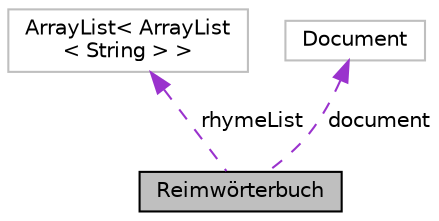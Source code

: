 digraph "Reimwörterbuch"
{
  edge [fontname="Helvetica",fontsize="10",labelfontname="Helvetica",labelfontsize="10"];
  node [fontname="Helvetica",fontsize="10",shape=record];
  Node1 [label="Reimwörterbuch",height=0.2,width=0.4,color="black", fillcolor="grey75", style="filled" fontcolor="black"];
  Node2 -> Node1 [dir="back",color="darkorchid3",fontsize="10",style="dashed",label=" rhymeList" ,fontname="Helvetica"];
  Node2 [label="ArrayList\< ArrayList\l\< String \> \>",height=0.2,width=0.4,color="grey75", fillcolor="white", style="filled"];
  Node3 -> Node1 [dir="back",color="darkorchid3",fontsize="10",style="dashed",label=" document" ,fontname="Helvetica"];
  Node3 [label="Document",height=0.2,width=0.4,color="grey75", fillcolor="white", style="filled"];
}
